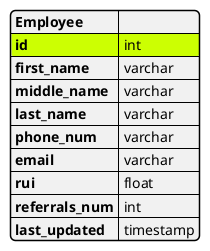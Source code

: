 @startjson
#highlight "id"

{
    "Employee" : "",
    "id" : "int",        
    "first_name" : "varchar",
    "middle_name" : "varchar",
    "last_name"  : "varchar",
    "phone_num" : "varchar",
    "email" : "varchar",
    "rui" : "float",        
    "referrals_num" : "int",
    "last_updated" : "timestamp"
}
@endjson

